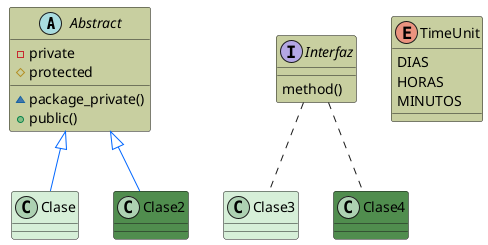 @startuml diagrama8

    abstract Abstract #C8CFA0 {
        -private
        #protected
        ~package_private()
        +public()
    }

    interface Interfaz #C8CFA0 {
        method()
    }

    enum TimeUnit #C8CFA0 {
        DIAS
        HORAS
        MINUTOS
    }

    class Clase #D6EFD8
    class Clase2 #508D4E
    class Clase3 #D6EFD8
    class Clase4 #508D4E

    Abstract <|-[#0066ff]- Clase
    Abstract <|-[#0066ff]- Clase2

    Interfaz .. Clase3
    Interfaz .. Clase4

@enduml